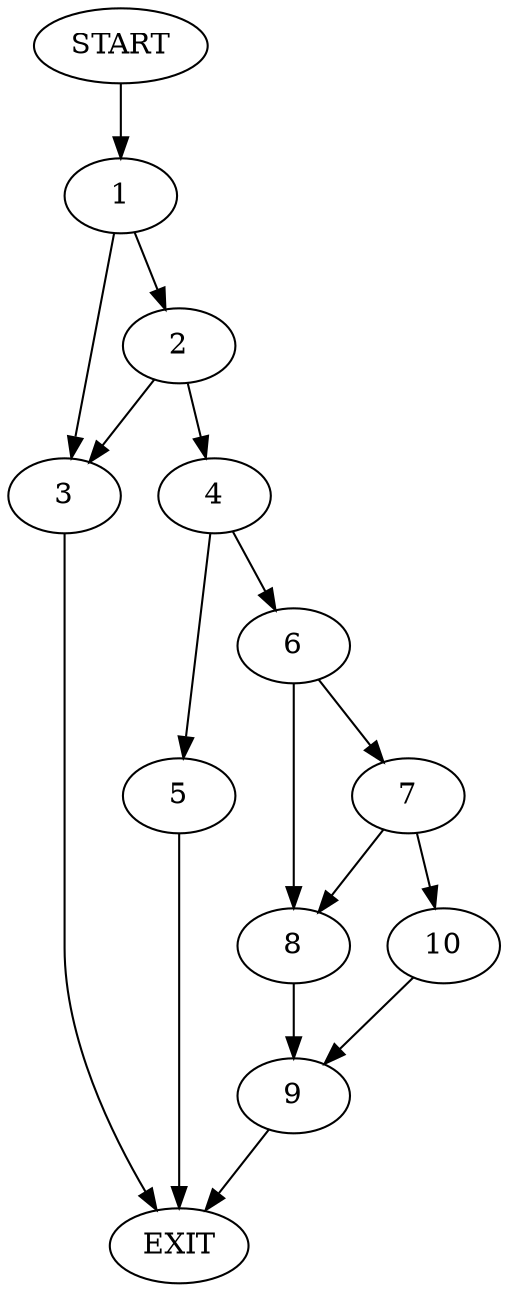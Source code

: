 digraph {
0 [label="START"]
11 [label="EXIT"]
0 -> 1
1 -> 2
1 -> 3
3 -> 11
2 -> 4
2 -> 3
4 -> 5
4 -> 6
6 -> 7
6 -> 8
5 -> 11
8 -> 9
7 -> 8
7 -> 10
10 -> 9
9 -> 11
}
